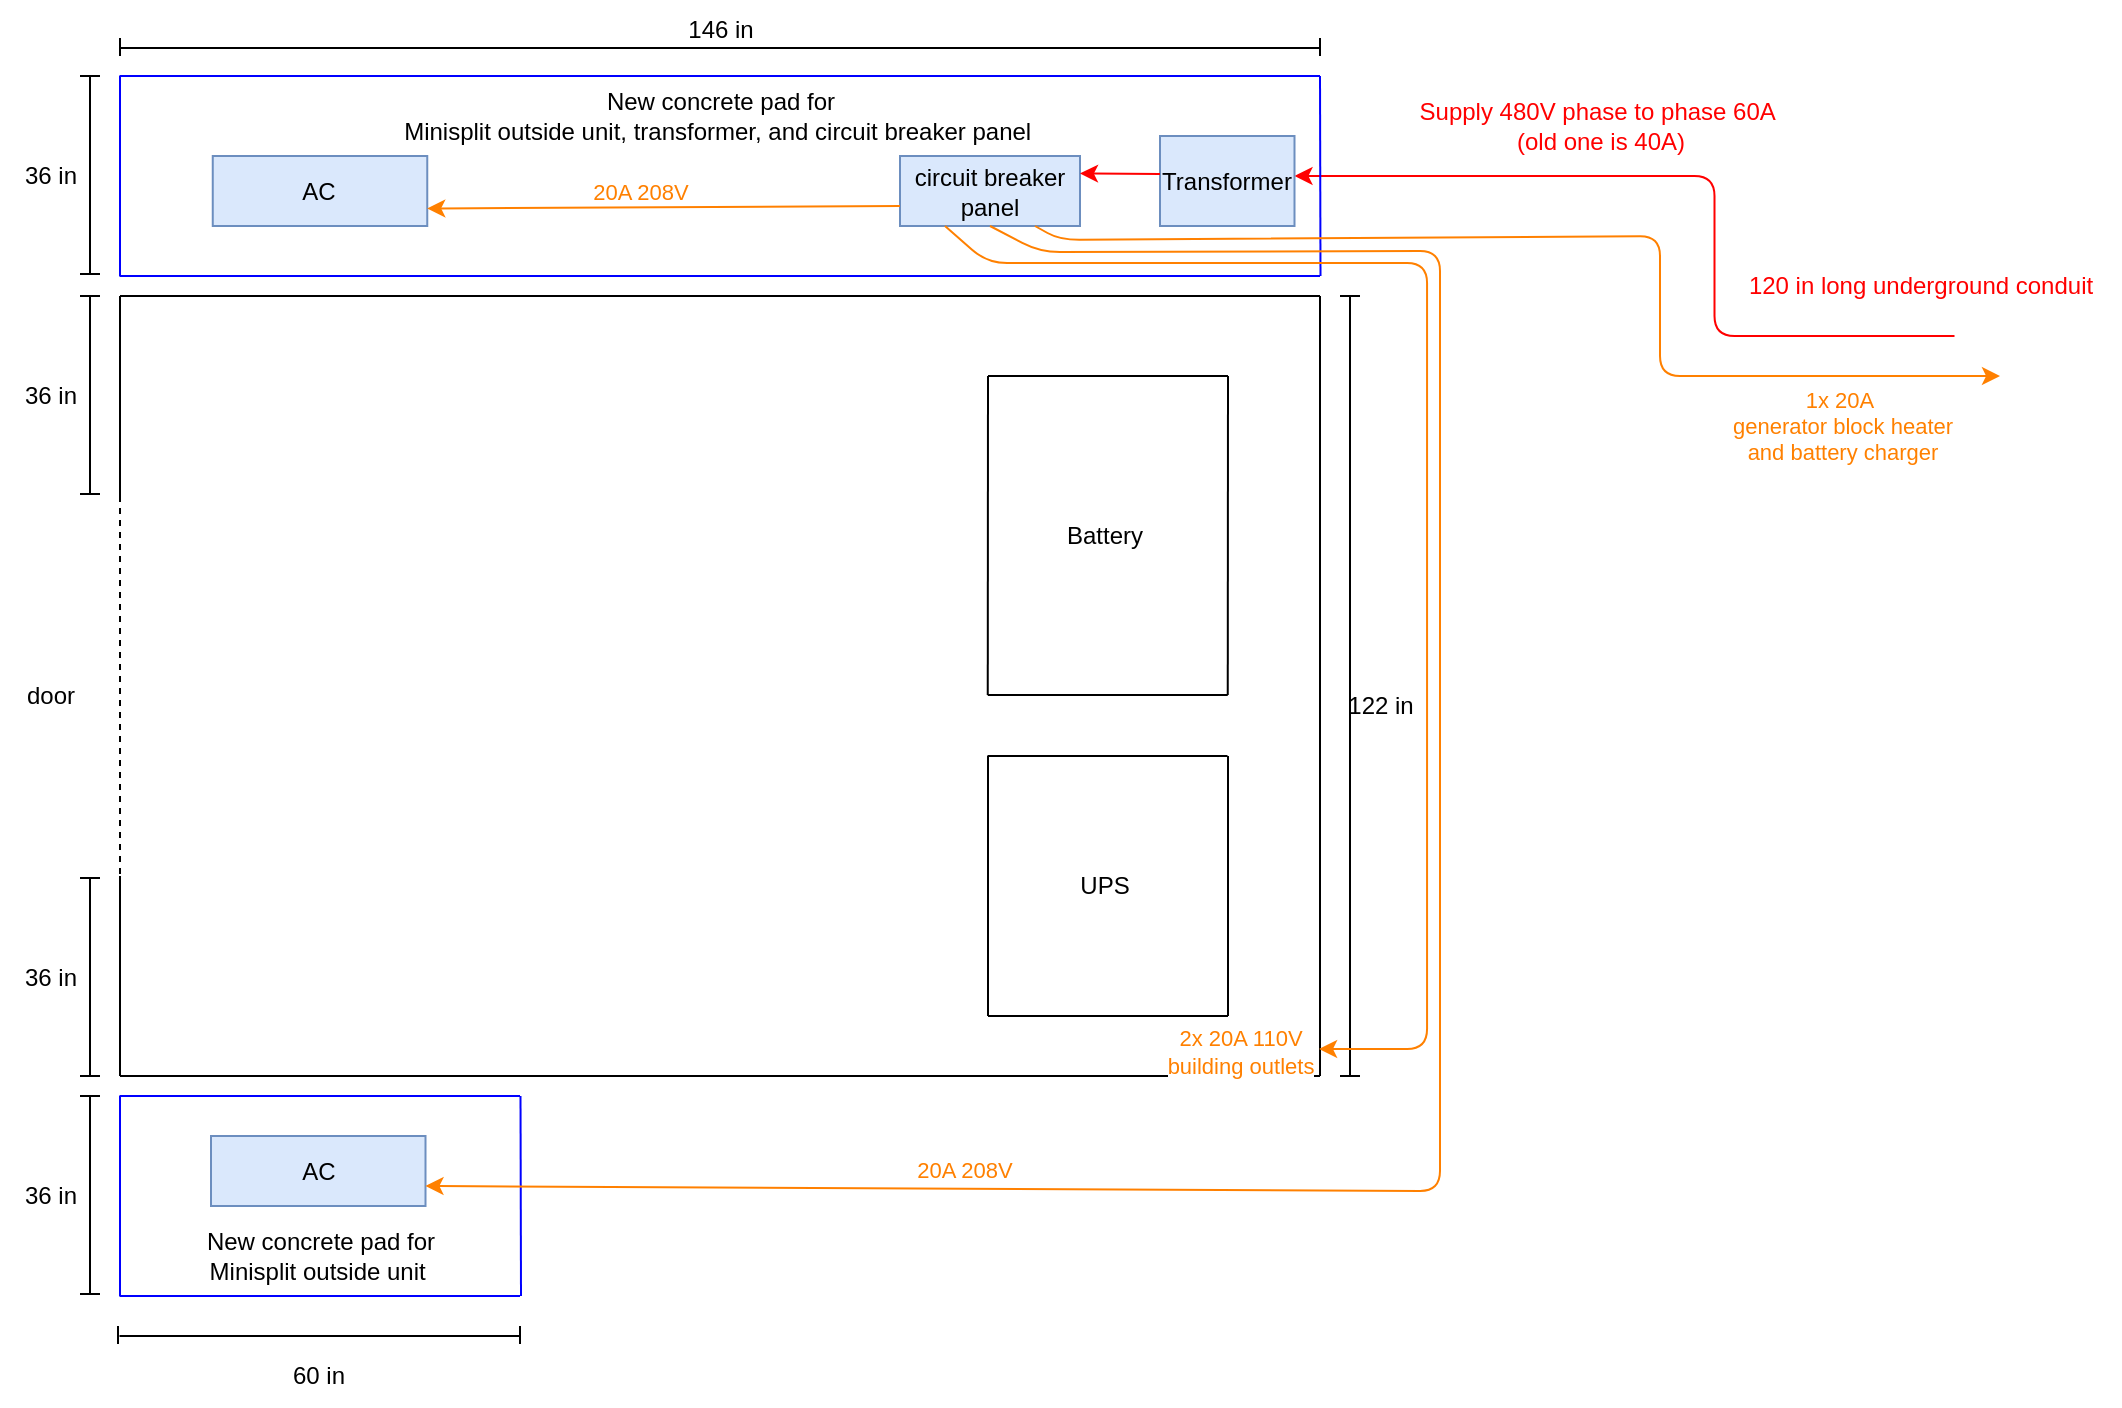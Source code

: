 <mxfile version="24.6.4" type="device">
  <diagram id="cJX8keWPsb-drpIjRd-h" name="Page-1">
    <mxGraphModel dx="612" dy="434" grid="1" gridSize="10" guides="1" tooltips="1" connect="1" arrows="1" fold="1" page="1" pageScale="1" pageWidth="850" pageHeight="1100" math="0" shadow="0">
      <root>
        <mxCell id="0" />
        <mxCell id="1" parent="0" />
        <mxCell id="LNihLVfHwa9fxV3cUK4f-1" value="" style="endArrow=none;html=1;" parent="1" edge="1">
          <mxGeometry width="50" height="50" relative="1" as="geometry">
            <mxPoint x="580" y="540" as="sourcePoint" />
            <mxPoint x="760" y="540" as="targetPoint" />
          </mxGeometry>
        </mxCell>
        <mxCell id="LNihLVfHwa9fxV3cUK4f-2" value="" style="endArrow=none;html=1;" parent="1" edge="1">
          <mxGeometry width="50" height="50" relative="1" as="geometry">
            <mxPoint x="160" y="540" as="sourcePoint" />
            <mxPoint x="160" y="440" as="targetPoint" />
          </mxGeometry>
        </mxCell>
        <mxCell id="LNihLVfHwa9fxV3cUK4f-3" value="" style="endArrow=none;html=1;" parent="1" edge="1">
          <mxGeometry width="50" height="50" relative="1" as="geometry">
            <mxPoint x="160" y="150" as="sourcePoint" />
            <mxPoint x="760" y="150" as="targetPoint" />
          </mxGeometry>
        </mxCell>
        <mxCell id="LNihLVfHwa9fxV3cUK4f-4" value="" style="endArrow=none;html=1;" parent="1" edge="1">
          <mxGeometry width="50" height="50" relative="1" as="geometry">
            <mxPoint x="760" y="540" as="sourcePoint" />
            <mxPoint x="760" y="150" as="targetPoint" />
          </mxGeometry>
        </mxCell>
        <mxCell id="LNihLVfHwa9fxV3cUK4f-5" value="" style="endArrow=none;html=1;" parent="1" edge="1">
          <mxGeometry width="50" height="50" relative="1" as="geometry">
            <mxPoint x="594" y="510" as="sourcePoint" />
            <mxPoint x="594" y="380" as="targetPoint" />
          </mxGeometry>
        </mxCell>
        <mxCell id="LNihLVfHwa9fxV3cUK4f-6" value="" style="endArrow=none;html=1;" parent="1" edge="1">
          <mxGeometry width="50" height="50" relative="1" as="geometry">
            <mxPoint x="714" y="510" as="sourcePoint" />
            <mxPoint x="714" y="380" as="targetPoint" />
          </mxGeometry>
        </mxCell>
        <mxCell id="LNihLVfHwa9fxV3cUK4f-7" value="" style="endArrow=none;html=1;" parent="1" edge="1">
          <mxGeometry width="50" height="50" relative="1" as="geometry">
            <mxPoint x="593.75" y="380" as="sourcePoint" />
            <mxPoint x="713.75" y="380" as="targetPoint" />
          </mxGeometry>
        </mxCell>
        <mxCell id="LNihLVfHwa9fxV3cUK4f-9" value="" style="endArrow=none;html=1;" parent="1" edge="1">
          <mxGeometry width="50" height="50" relative="1" as="geometry">
            <mxPoint x="160" y="540" as="sourcePoint" />
            <mxPoint x="580" y="540" as="targetPoint" />
          </mxGeometry>
        </mxCell>
        <mxCell id="LNihLVfHwa9fxV3cUK4f-13" value="60 in" style="text;html=1;align=center;verticalAlign=middle;resizable=0;points=[];autosize=1;" parent="1" vertex="1">
          <mxGeometry x="233.5" y="675" width="50" height="30" as="geometry" />
        </mxCell>
        <mxCell id="LNihLVfHwa9fxV3cUK4f-15" value="122 in" style="text;html=1;align=center;verticalAlign=middle;resizable=0;points=[];autosize=1;" parent="1" vertex="1">
          <mxGeometry x="760" y="340" width="60" height="30" as="geometry" />
        </mxCell>
        <mxCell id="LNihLVfHwa9fxV3cUK4f-19" value="" style="endArrow=none;html=1;" parent="1" edge="1">
          <mxGeometry width="50" height="50" relative="1" as="geometry">
            <mxPoint x="159" y="674" as="sourcePoint" />
            <mxPoint x="159" y="665" as="targetPoint" />
          </mxGeometry>
        </mxCell>
        <mxCell id="LNihLVfHwa9fxV3cUK4f-20" value="" style="endArrow=none;html=1;" parent="1" edge="1">
          <mxGeometry width="50" height="50" relative="1" as="geometry">
            <mxPoint x="159.75" y="670" as="sourcePoint" />
            <mxPoint x="360" y="670" as="targetPoint" />
          </mxGeometry>
        </mxCell>
        <mxCell id="LNihLVfHwa9fxV3cUK4f-21" value="" style="endArrow=none;html=1;" parent="1" edge="1">
          <mxGeometry width="50" height="50" relative="1" as="geometry">
            <mxPoint x="360" y="674" as="sourcePoint" />
            <mxPoint x="360" y="665" as="targetPoint" />
          </mxGeometry>
        </mxCell>
        <mxCell id="LNihLVfHwa9fxV3cUK4f-24" value="" style="endArrow=none;html=1;" parent="1" edge="1">
          <mxGeometry width="50" height="50" relative="1" as="geometry">
            <mxPoint x="594" y="510" as="sourcePoint" />
            <mxPoint x="714" y="510" as="targetPoint" />
          </mxGeometry>
        </mxCell>
        <mxCell id="LNihLVfHwa9fxV3cUK4f-30" value="UPS" style="text;html=1;align=center;verticalAlign=middle;resizable=0;points=[];autosize=1;" parent="1" vertex="1">
          <mxGeometry x="626.5" y="430" width="50" height="30" as="geometry" />
        </mxCell>
        <mxCell id="LNihLVfHwa9fxV3cUK4f-35" value="" style="endArrow=none;dashed=1;html=1;" parent="1" edge="1">
          <mxGeometry width="50" height="50" relative="1" as="geometry">
            <mxPoint x="160" y="445" as="sourcePoint" />
            <mxPoint x="160" y="250" as="targetPoint" />
          </mxGeometry>
        </mxCell>
        <mxCell id="LNihLVfHwa9fxV3cUK4f-36" value="" style="endArrow=none;html=1;" parent="1" edge="1">
          <mxGeometry width="50" height="50" relative="1" as="geometry">
            <mxPoint x="160" y="250" as="sourcePoint" />
            <mxPoint x="160" y="150" as="targetPoint" />
          </mxGeometry>
        </mxCell>
        <mxCell id="LNihLVfHwa9fxV3cUK4f-37" value="door" style="text;html=1;align=center;verticalAlign=middle;resizable=0;points=[];autosize=1;" parent="1" vertex="1">
          <mxGeometry x="105" y="340" width="40" height="20" as="geometry" />
        </mxCell>
        <mxCell id="LNihLVfHwa9fxV3cUK4f-42" value="" style="endArrow=none;html=1;" parent="1" edge="1">
          <mxGeometry width="50" height="50" relative="1" as="geometry">
            <mxPoint x="775" y="540" as="sourcePoint" />
            <mxPoint x="775" y="150" as="targetPoint" />
          </mxGeometry>
        </mxCell>
        <mxCell id="LNihLVfHwa9fxV3cUK4f-43" value="" style="endArrow=none;html=1;" parent="1" edge="1">
          <mxGeometry width="50" height="50" relative="1" as="geometry">
            <mxPoint x="770" y="150" as="sourcePoint" />
            <mxPoint x="780" y="150" as="targetPoint" />
          </mxGeometry>
        </mxCell>
        <mxCell id="LNihLVfHwa9fxV3cUK4f-44" value="" style="endArrow=none;html=1;" parent="1" edge="1">
          <mxGeometry width="50" height="50" relative="1" as="geometry">
            <mxPoint x="770" y="540" as="sourcePoint" />
            <mxPoint x="780" y="540" as="targetPoint" />
          </mxGeometry>
        </mxCell>
        <mxCell id="LNihLVfHwa9fxV3cUK4f-52" value="" style="endArrow=none;startArrow=classic;html=1;fillColor=#f8cecc;strokeColor=#FF0000;endFill=0;" parent="1" edge="1">
          <mxGeometry width="50" height="50" relative="1" as="geometry">
            <mxPoint x="747.25" y="90" as="sourcePoint" />
            <mxPoint x="1077.25" y="170" as="targetPoint" />
            <Array as="points">
              <mxPoint x="957.25" y="90" />
              <mxPoint x="957.25" y="170" />
            </Array>
          </mxGeometry>
        </mxCell>
        <mxCell id="LNihLVfHwa9fxV3cUK4f-60" value="" style="ellipse;whiteSpace=wrap;html=1;aspect=fixed;strokeColor=#3333FF;" parent="1" vertex="1">
          <mxGeometry x="420" y="360" as="geometry" />
        </mxCell>
        <mxCell id="LNihLVfHwa9fxV3cUK4f-83" value="" style="endArrow=none;html=1;" parent="1" edge="1">
          <mxGeometry width="50" height="50" relative="1" as="geometry">
            <mxPoint x="145" y="150" as="sourcePoint" />
            <mxPoint x="145" y="150" as="targetPoint" />
            <Array as="points">
              <mxPoint x="145" y="250" />
            </Array>
          </mxGeometry>
        </mxCell>
        <mxCell id="LNihLVfHwa9fxV3cUK4f-84" value="" style="endArrow=none;html=1;" parent="1" edge="1">
          <mxGeometry width="50" height="50" relative="1" as="geometry">
            <mxPoint x="140" y="150" as="sourcePoint" />
            <mxPoint x="150" y="150" as="targetPoint" />
          </mxGeometry>
        </mxCell>
        <mxCell id="LNihLVfHwa9fxV3cUK4f-85" value="" style="endArrow=none;html=1;" parent="1" edge="1">
          <mxGeometry width="50" height="50" relative="1" as="geometry">
            <mxPoint x="140" y="249" as="sourcePoint" />
            <mxPoint x="150" y="249" as="targetPoint" />
          </mxGeometry>
        </mxCell>
        <mxCell id="LNihLVfHwa9fxV3cUK4f-86" value="36 in" style="text;html=1;align=center;verticalAlign=middle;resizable=0;points=[];autosize=1;" parent="1" vertex="1">
          <mxGeometry x="100" y="185" width="50" height="30" as="geometry" />
        </mxCell>
        <mxCell id="LNihLVfHwa9fxV3cUK4f-89" value="" style="endArrow=none;html=1;" parent="1" edge="1">
          <mxGeometry width="50" height="50" relative="1" as="geometry">
            <mxPoint x="160" y="30" as="sourcePoint" />
            <mxPoint x="160" y="21" as="targetPoint" />
          </mxGeometry>
        </mxCell>
        <mxCell id="LNihLVfHwa9fxV3cUK4f-90" value="" style="endArrow=none;html=1;" parent="1" edge="1">
          <mxGeometry width="50" height="50" relative="1" as="geometry">
            <mxPoint x="160" y="26" as="sourcePoint" />
            <mxPoint x="760" y="26" as="targetPoint" />
          </mxGeometry>
        </mxCell>
        <mxCell id="LNihLVfHwa9fxV3cUK4f-91" value="" style="endArrow=none;html=1;" parent="1" edge="1">
          <mxGeometry width="50" height="50" relative="1" as="geometry">
            <mxPoint x="760" y="30" as="sourcePoint" />
            <mxPoint x="760" y="21" as="targetPoint" />
          </mxGeometry>
        </mxCell>
        <mxCell id="LNihLVfHwa9fxV3cUK4f-92" value="146 in" style="text;html=1;align=center;verticalAlign=middle;resizable=0;points=[];autosize=1;fontSize=12;" parent="1" vertex="1">
          <mxGeometry x="430" y="2" width="60" height="30" as="geometry" />
        </mxCell>
        <mxCell id="YjCnw9ahIDA51XdkTl4p-1" value="" style="endArrow=none;html=1;" parent="1" edge="1">
          <mxGeometry width="50" height="50" relative="1" as="geometry">
            <mxPoint x="593.88" y="349.5" as="sourcePoint" />
            <mxPoint x="594" y="190" as="targetPoint" />
          </mxGeometry>
        </mxCell>
        <mxCell id="YjCnw9ahIDA51XdkTl4p-2" value="" style="endArrow=none;html=1;" parent="1" edge="1">
          <mxGeometry width="50" height="50" relative="1" as="geometry">
            <mxPoint x="713.88" y="349.5" as="sourcePoint" />
            <mxPoint x="714" y="190" as="targetPoint" />
          </mxGeometry>
        </mxCell>
        <mxCell id="YjCnw9ahIDA51XdkTl4p-3" value="" style="endArrow=none;html=1;" parent="1" edge="1">
          <mxGeometry width="50" height="50" relative="1" as="geometry">
            <mxPoint x="594" y="190" as="sourcePoint" />
            <mxPoint x="714" y="190" as="targetPoint" />
          </mxGeometry>
        </mxCell>
        <mxCell id="YjCnw9ahIDA51XdkTl4p-4" value="" style="endArrow=none;html=1;" parent="1" edge="1">
          <mxGeometry width="50" height="50" relative="1" as="geometry">
            <mxPoint x="593.88" y="349.5" as="sourcePoint" />
            <mxPoint x="713.88" y="349.5" as="targetPoint" />
          </mxGeometry>
        </mxCell>
        <mxCell id="YjCnw9ahIDA51XdkTl4p-5" value="Battery" style="text;html=1;align=center;verticalAlign=middle;resizable=0;points=[];autosize=1;" parent="1" vertex="1">
          <mxGeometry x="621.5" y="255" width="60" height="30" as="geometry" />
        </mxCell>
        <mxCell id="YjCnw9ahIDA51XdkTl4p-6" value="" style="endArrow=none;html=1;" parent="1" edge="1">
          <mxGeometry width="50" height="50" relative="1" as="geometry">
            <mxPoint x="145" y="150" as="sourcePoint" />
            <mxPoint x="145" y="150" as="targetPoint" />
            <Array as="points">
              <mxPoint x="145" y="250" />
            </Array>
          </mxGeometry>
        </mxCell>
        <mxCell id="YjCnw9ahIDA51XdkTl4p-7" value="" style="endArrow=none;html=1;" parent="1" edge="1">
          <mxGeometry width="50" height="50" relative="1" as="geometry">
            <mxPoint x="145" y="154" as="sourcePoint" />
            <mxPoint x="145" y="150" as="targetPoint" />
            <Array as="points">
              <mxPoint x="145" y="254" />
            </Array>
          </mxGeometry>
        </mxCell>
        <mxCell id="YjCnw9ahIDA51XdkTl4p-8" value="" style="endArrow=none;html=1;" parent="1" edge="1">
          <mxGeometry width="50" height="50" relative="1" as="geometry">
            <mxPoint x="145" y="441" as="sourcePoint" />
            <mxPoint x="145" y="441" as="targetPoint" />
            <Array as="points">
              <mxPoint x="145" y="541" />
            </Array>
          </mxGeometry>
        </mxCell>
        <mxCell id="YjCnw9ahIDA51XdkTl4p-9" value="" style="endArrow=none;html=1;" parent="1" edge="1">
          <mxGeometry width="50" height="50" relative="1" as="geometry">
            <mxPoint x="140" y="441" as="sourcePoint" />
            <mxPoint x="150" y="441" as="targetPoint" />
          </mxGeometry>
        </mxCell>
        <mxCell id="YjCnw9ahIDA51XdkTl4p-10" value="" style="endArrow=none;html=1;" parent="1" edge="1">
          <mxGeometry width="50" height="50" relative="1" as="geometry">
            <mxPoint x="140" y="540" as="sourcePoint" />
            <mxPoint x="150" y="540" as="targetPoint" />
          </mxGeometry>
        </mxCell>
        <mxCell id="YjCnw9ahIDA51XdkTl4p-11" value="36 in" style="text;html=1;align=center;verticalAlign=middle;resizable=0;points=[];autosize=1;" parent="1" vertex="1">
          <mxGeometry x="100" y="476" width="50" height="30" as="geometry" />
        </mxCell>
        <mxCell id="YjCnw9ahIDA51XdkTl4p-12" value="" style="endArrow=none;html=1;" parent="1" edge="1">
          <mxGeometry width="50" height="50" relative="1" as="geometry">
            <mxPoint x="145" y="441" as="sourcePoint" />
            <mxPoint x="145" y="441" as="targetPoint" />
            <Array as="points">
              <mxPoint x="145" y="541" />
            </Array>
          </mxGeometry>
        </mxCell>
        <mxCell id="YjCnw9ahIDA51XdkTl4p-13" value="" style="endArrow=none;html=1;" parent="1" edge="1">
          <mxGeometry width="50" height="50" relative="1" as="geometry">
            <mxPoint x="145" y="445" as="sourcePoint" />
            <mxPoint x="145" y="441" as="targetPoint" />
            <Array as="points">
              <mxPoint x="145" y="545" />
            </Array>
          </mxGeometry>
        </mxCell>
        <mxCell id="YjCnw9ahIDA51XdkTl4p-14" value="" style="endArrow=none;html=1;strokeColor=#0000FF;" parent="1" edge="1">
          <mxGeometry width="50" height="50" relative="1" as="geometry">
            <mxPoint x="160" y="650" as="sourcePoint" />
            <mxPoint x="160" y="550" as="targetPoint" />
          </mxGeometry>
        </mxCell>
        <mxCell id="YjCnw9ahIDA51XdkTl4p-15" value="" style="endArrow=none;html=1;strokeColor=#0000FF;" parent="1" edge="1">
          <mxGeometry width="50" height="50" relative="1" as="geometry">
            <mxPoint x="360.5" y="650" as="sourcePoint" />
            <mxPoint x="360.25" y="550" as="targetPoint" />
          </mxGeometry>
        </mxCell>
        <mxCell id="YjCnw9ahIDA51XdkTl4p-16" value="" style="endArrow=none;html=1;strokeColor=#0000FF;" parent="1" edge="1">
          <mxGeometry width="50" height="50" relative="1" as="geometry">
            <mxPoint x="159.75" y="550" as="sourcePoint" />
            <mxPoint x="360" y="550" as="targetPoint" />
          </mxGeometry>
        </mxCell>
        <mxCell id="YjCnw9ahIDA51XdkTl4p-17" value="" style="endArrow=none;html=1;strokeColor=#0000FF;" parent="1" edge="1">
          <mxGeometry width="50" height="50" relative="1" as="geometry">
            <mxPoint x="159.75" y="650" as="sourcePoint" />
            <mxPoint x="360" y="650" as="targetPoint" />
          </mxGeometry>
        </mxCell>
        <mxCell id="YjCnw9ahIDA51XdkTl4p-18" value="New concrete pad for&lt;div&gt;Minisplit outside unit&amp;nbsp;&lt;/div&gt;" style="text;html=1;align=center;verticalAlign=middle;resizable=0;points=[];autosize=1;" parent="1" vertex="1">
          <mxGeometry x="190" y="610" width="140" height="40" as="geometry" />
        </mxCell>
        <mxCell id="YjCnw9ahIDA51XdkTl4p-19" value="" style="endArrow=none;html=1;" parent="1" edge="1">
          <mxGeometry width="50" height="50" relative="1" as="geometry">
            <mxPoint x="145" y="550" as="sourcePoint" />
            <mxPoint x="145" y="550" as="targetPoint" />
            <Array as="points">
              <mxPoint x="145" y="650" />
            </Array>
          </mxGeometry>
        </mxCell>
        <mxCell id="YjCnw9ahIDA51XdkTl4p-20" value="" style="endArrow=none;html=1;" parent="1" edge="1">
          <mxGeometry width="50" height="50" relative="1" as="geometry">
            <mxPoint x="140" y="550" as="sourcePoint" />
            <mxPoint x="150" y="550" as="targetPoint" />
          </mxGeometry>
        </mxCell>
        <mxCell id="YjCnw9ahIDA51XdkTl4p-21" value="" style="endArrow=none;html=1;" parent="1" edge="1">
          <mxGeometry width="50" height="50" relative="1" as="geometry">
            <mxPoint x="140" y="649" as="sourcePoint" />
            <mxPoint x="150" y="649" as="targetPoint" />
          </mxGeometry>
        </mxCell>
        <mxCell id="YjCnw9ahIDA51XdkTl4p-22" value="36 in" style="text;html=1;align=center;verticalAlign=middle;resizable=0;points=[];autosize=1;" parent="1" vertex="1">
          <mxGeometry x="100" y="585" width="50" height="30" as="geometry" />
        </mxCell>
        <mxCell id="YjCnw9ahIDA51XdkTl4p-23" value="" style="endArrow=none;html=1;" parent="1" edge="1">
          <mxGeometry width="50" height="50" relative="1" as="geometry">
            <mxPoint x="145" y="550" as="sourcePoint" />
            <mxPoint x="145" y="550" as="targetPoint" />
            <Array as="points">
              <mxPoint x="145" y="650" />
            </Array>
          </mxGeometry>
        </mxCell>
        <mxCell id="YjCnw9ahIDA51XdkTl4p-24" value="" style="endArrow=none;html=1;" parent="1" edge="1">
          <mxGeometry width="50" height="50" relative="1" as="geometry">
            <mxPoint x="145" y="554" as="sourcePoint" />
            <mxPoint x="145" y="550" as="targetPoint" />
            <Array as="points">
              <mxPoint x="145" y="654" />
            </Array>
          </mxGeometry>
        </mxCell>
        <mxCell id="YjCnw9ahIDA51XdkTl4p-25" value="" style="endArrow=none;html=1;strokeColor=#0000FF;" parent="1" edge="1">
          <mxGeometry width="50" height="50" relative="1" as="geometry">
            <mxPoint x="160" y="140" as="sourcePoint" />
            <mxPoint x="160" y="40" as="targetPoint" />
          </mxGeometry>
        </mxCell>
        <mxCell id="YjCnw9ahIDA51XdkTl4p-26" value="" style="endArrow=none;html=1;strokeColor=#0000FF;" parent="1" edge="1">
          <mxGeometry width="50" height="50" relative="1" as="geometry">
            <mxPoint x="760.25" y="140" as="sourcePoint" />
            <mxPoint x="760" y="40" as="targetPoint" />
          </mxGeometry>
        </mxCell>
        <mxCell id="YjCnw9ahIDA51XdkTl4p-27" value="" style="endArrow=none;html=1;strokeColor=#0000FF;" parent="1" edge="1">
          <mxGeometry width="50" height="50" relative="1" as="geometry">
            <mxPoint x="159.75" y="40" as="sourcePoint" />
            <mxPoint x="760" y="40" as="targetPoint" />
          </mxGeometry>
        </mxCell>
        <mxCell id="YjCnw9ahIDA51XdkTl4p-28" value="" style="endArrow=none;html=1;strokeColor=#0000FF;" parent="1" edge="1">
          <mxGeometry width="50" height="50" relative="1" as="geometry">
            <mxPoint x="159.75" y="140" as="sourcePoint" />
            <mxPoint x="760" y="140" as="targetPoint" />
          </mxGeometry>
        </mxCell>
        <mxCell id="YjCnw9ahIDA51XdkTl4p-29" value="New concrete pad for&lt;div&gt;Minisplit outside unit, transformer, and circuit breaker panel&amp;nbsp;&lt;/div&gt;" style="text;html=1;align=center;verticalAlign=middle;resizable=0;points=[];autosize=1;" parent="1" vertex="1">
          <mxGeometry x="290" y="40" width="340" height="40" as="geometry" />
        </mxCell>
        <mxCell id="YjCnw9ahIDA51XdkTl4p-30" value="" style="endArrow=none;html=1;" parent="1" edge="1">
          <mxGeometry width="50" height="50" relative="1" as="geometry">
            <mxPoint x="145" y="40" as="sourcePoint" />
            <mxPoint x="145" y="40" as="targetPoint" />
            <Array as="points">
              <mxPoint x="145" y="140" />
            </Array>
          </mxGeometry>
        </mxCell>
        <mxCell id="YjCnw9ahIDA51XdkTl4p-31" value="" style="endArrow=none;html=1;" parent="1" edge="1">
          <mxGeometry width="50" height="50" relative="1" as="geometry">
            <mxPoint x="140" y="40" as="sourcePoint" />
            <mxPoint x="150" y="40" as="targetPoint" />
          </mxGeometry>
        </mxCell>
        <mxCell id="YjCnw9ahIDA51XdkTl4p-32" value="" style="endArrow=none;html=1;" parent="1" edge="1">
          <mxGeometry width="50" height="50" relative="1" as="geometry">
            <mxPoint x="140" y="139" as="sourcePoint" />
            <mxPoint x="150" y="139" as="targetPoint" />
          </mxGeometry>
        </mxCell>
        <mxCell id="YjCnw9ahIDA51XdkTl4p-33" value="36 in" style="text;html=1;align=center;verticalAlign=middle;resizable=0;points=[];autosize=1;" parent="1" vertex="1">
          <mxGeometry x="100" y="75" width="50" height="30" as="geometry" />
        </mxCell>
        <mxCell id="YjCnw9ahIDA51XdkTl4p-34" value="" style="endArrow=none;html=1;" parent="1" edge="1">
          <mxGeometry width="50" height="50" relative="1" as="geometry">
            <mxPoint x="145" y="40" as="sourcePoint" />
            <mxPoint x="145" y="40" as="targetPoint" />
            <Array as="points">
              <mxPoint x="145" y="140" />
            </Array>
          </mxGeometry>
        </mxCell>
        <mxCell id="YjCnw9ahIDA51XdkTl4p-35" value="" style="endArrow=none;html=1;" parent="1" edge="1">
          <mxGeometry width="50" height="50" relative="1" as="geometry">
            <mxPoint x="145" y="44" as="sourcePoint" />
            <mxPoint x="145" y="40" as="targetPoint" />
            <Array as="points">
              <mxPoint x="145" y="144" />
            </Array>
          </mxGeometry>
        </mxCell>
        <mxCell id="YjCnw9ahIDA51XdkTl4p-36" value="AC" style="rounded=0;whiteSpace=wrap;html=1;fillColor=#dae8fc;strokeColor=#6c8ebf;" parent="1" vertex="1">
          <mxGeometry x="205.5" y="570" width="107.25" height="35" as="geometry" />
        </mxCell>
        <mxCell id="YjCnw9ahIDA51XdkTl4p-37" value="AC" style="rounded=0;whiteSpace=wrap;html=1;fillColor=#dae8fc;strokeColor=#6c8ebf;" parent="1" vertex="1">
          <mxGeometry x="206.38" y="80" width="107.25" height="35" as="geometry" />
        </mxCell>
        <mxCell id="YjCnw9ahIDA51XdkTl4p-38" value="Transformer" style="rounded=0;whiteSpace=wrap;html=1;fillColor=#dae8fc;strokeColor=#6c8ebf;" parent="1" vertex="1">
          <mxGeometry x="680" y="70" width="67.25" height="45" as="geometry" />
        </mxCell>
        <mxCell id="YjCnw9ahIDA51XdkTl4p-39" value="circuit breaker panel" style="rounded=0;whiteSpace=wrap;html=1;fillColor=#dae8fc;strokeColor=#6c8ebf;" parent="1" vertex="1">
          <mxGeometry x="550" y="80" width="90" height="35" as="geometry" />
        </mxCell>
        <mxCell id="YjCnw9ahIDA51XdkTl4p-40" value="&lt;font color=&quot;#ff0000&quot;&gt;Supply 480V phase to phase 60A&amp;nbsp;&lt;/font&gt;&lt;div&gt;&lt;font color=&quot;#ff0000&quot;&gt;(old one is 40A)&lt;/font&gt;&lt;/div&gt;" style="text;html=1;align=center;verticalAlign=middle;resizable=0;points=[];autosize=1;" parent="1" vertex="1">
          <mxGeometry x="800" y="45" width="200" height="40" as="geometry" />
        </mxCell>
        <mxCell id="YjCnw9ahIDA51XdkTl4p-41" value="&lt;font color=&quot;#ff0000&quot;&gt;120 in long underground conduit&lt;/font&gt;" style="text;html=1;align=center;verticalAlign=middle;resizable=0;points=[];autosize=1;fontSize=12;" parent="1" vertex="1">
          <mxGeometry x="960" y="130" width="200" height="30" as="geometry" />
        </mxCell>
        <mxCell id="YjCnw9ahIDA51XdkTl4p-42" value="" style="endArrow=none;startArrow=classic;html=1;fillColor=#f8cecc;strokeColor=#FF0000;endFill=0;exitX=1;exitY=0.25;exitDx=0;exitDy=0;" parent="1" source="YjCnw9ahIDA51XdkTl4p-39" edge="1">
          <mxGeometry width="50" height="50" relative="1" as="geometry">
            <mxPoint x="760" y="90" as="sourcePoint" />
            <mxPoint x="680" y="89" as="targetPoint" />
          </mxGeometry>
        </mxCell>
        <mxCell id="YjCnw9ahIDA51XdkTl4p-44" value="" style="endArrow=none;startArrow=classic;html=1;fillColor=#f8cecc;strokeColor=#FF8000;endFill=0;exitX=1;exitY=0.75;exitDx=0;exitDy=0;" parent="1" source="YjCnw9ahIDA51XdkTl4p-37" edge="1">
          <mxGeometry width="50" height="50" relative="1" as="geometry">
            <mxPoint x="510" y="105" as="sourcePoint" />
            <mxPoint x="550" y="105" as="targetPoint" />
          </mxGeometry>
        </mxCell>
        <mxCell id="YjCnw9ahIDA51XdkTl4p-45" value="&lt;font color=&quot;#ff8000&quot;&gt;20A 208V&lt;/font&gt;" style="edgeLabel;html=1;align=center;verticalAlign=middle;resizable=0;points=[];" parent="YjCnw9ahIDA51XdkTl4p-44" vertex="1" connectable="0">
          <mxGeometry x="-0.142" y="2" relative="1" as="geometry">
            <mxPoint x="5" y="-6" as="offset" />
          </mxGeometry>
        </mxCell>
        <mxCell id="YjCnw9ahIDA51XdkTl4p-46" value="" style="endArrow=none;startArrow=classic;html=1;fillColor=#f8cecc;strokeColor=#FF8000;endFill=0;exitX=1;exitY=0.5;exitDx=0;exitDy=0;entryX=0.5;entryY=1;entryDx=0;entryDy=0;" parent="1" target="YjCnw9ahIDA51XdkTl4p-39" edge="1">
          <mxGeometry width="50" height="50" relative="1" as="geometry">
            <mxPoint x="312.75" y="595" as="sourcePoint" />
            <mxPoint x="617.5" y="122.5" as="targetPoint" />
            <Array as="points">
              <mxPoint x="820" y="597.5" />
              <mxPoint x="820" y="127.5" />
              <mxPoint x="620" y="128" />
            </Array>
          </mxGeometry>
        </mxCell>
        <mxCell id="YjCnw9ahIDA51XdkTl4p-49" value="" style="endArrow=none;startArrow=classic;html=1;fillColor=#f8cecc;strokeColor=#FF8000;endFill=0;entryX=0.25;entryY=1;entryDx=0;entryDy=0;" parent="1" target="YjCnw9ahIDA51XdkTl4p-39" edge="1">
          <mxGeometry width="50" height="50" relative="1" as="geometry">
            <mxPoint x="759.53" y="526.5" as="sourcePoint" />
            <mxPoint x="593" y="125" as="targetPoint" />
            <Array as="points">
              <mxPoint x="813.53" y="526.5" />
              <mxPoint x="813.53" y="133.5" />
              <mxPoint x="593.53" y="133.5" />
            </Array>
          </mxGeometry>
        </mxCell>
        <mxCell id="YjCnw9ahIDA51XdkTl4p-50" value="&lt;font color=&quot;#ff8000&quot;&gt;20A 208V&lt;/font&gt;" style="edgeLabel;html=1;align=center;verticalAlign=middle;resizable=0;points=[];" parent="YjCnw9ahIDA51XdkTl4p-49" vertex="1" connectable="0">
          <mxGeometry x="-0.142" y="2" relative="1" as="geometry">
            <mxPoint x="-230" y="304" as="offset" />
          </mxGeometry>
        </mxCell>
        <mxCell id="YjCnw9ahIDA51XdkTl4p-51" value="&lt;font color=&quot;#ff8000&quot;&gt;2x 20A 110V&lt;/font&gt;&lt;div&gt;&lt;font color=&quot;#ff8000&quot;&gt;building outlets&lt;/font&gt;&lt;/div&gt;" style="edgeLabel;html=1;align=center;verticalAlign=middle;resizable=0;points=[];" parent="YjCnw9ahIDA51XdkTl4p-49" vertex="1" connectable="0">
          <mxGeometry x="-0.661" relative="1" as="geometry">
            <mxPoint x="-94" y="65" as="offset" />
          </mxGeometry>
        </mxCell>
        <mxCell id="lpGOMwywoeme-axzTk_s-1" value="" style="endArrow=none;startArrow=classic;html=1;fillColor=#f8cecc;strokeColor=#FF8000;endFill=0;entryX=0.75;entryY=1;entryDx=0;entryDy=0;" edge="1" parent="1" target="YjCnw9ahIDA51XdkTl4p-39">
          <mxGeometry width="50" height="50" relative="1" as="geometry">
            <mxPoint x="1100" y="190" as="sourcePoint" />
            <mxPoint x="631" y="122" as="targetPoint" />
            <Array as="points">
              <mxPoint x="1080" y="190" />
              <mxPoint x="930" y="190" />
              <mxPoint x="930" y="120" />
              <mxPoint x="630" y="122" />
            </Array>
          </mxGeometry>
        </mxCell>
        <mxCell id="lpGOMwywoeme-axzTk_s-2" value="&lt;font color=&quot;#ff8000&quot;&gt;1x 20A&amp;nbsp;&lt;/font&gt;&lt;div&gt;&lt;font color=&quot;#ff8000&quot;&gt;generator block heater&lt;/font&gt;&lt;/div&gt;&lt;div&gt;&lt;font color=&quot;#ff8000&quot;&gt;and battery charger&lt;/font&gt;&lt;/div&gt;" style="edgeLabel;html=1;align=center;verticalAlign=middle;resizable=0;points=[];" vertex="1" connectable="0" parent="lpGOMwywoeme-axzTk_s-1">
          <mxGeometry x="-0.756" relative="1" as="geometry">
            <mxPoint x="-12" y="25" as="offset" />
          </mxGeometry>
        </mxCell>
      </root>
    </mxGraphModel>
  </diagram>
</mxfile>
